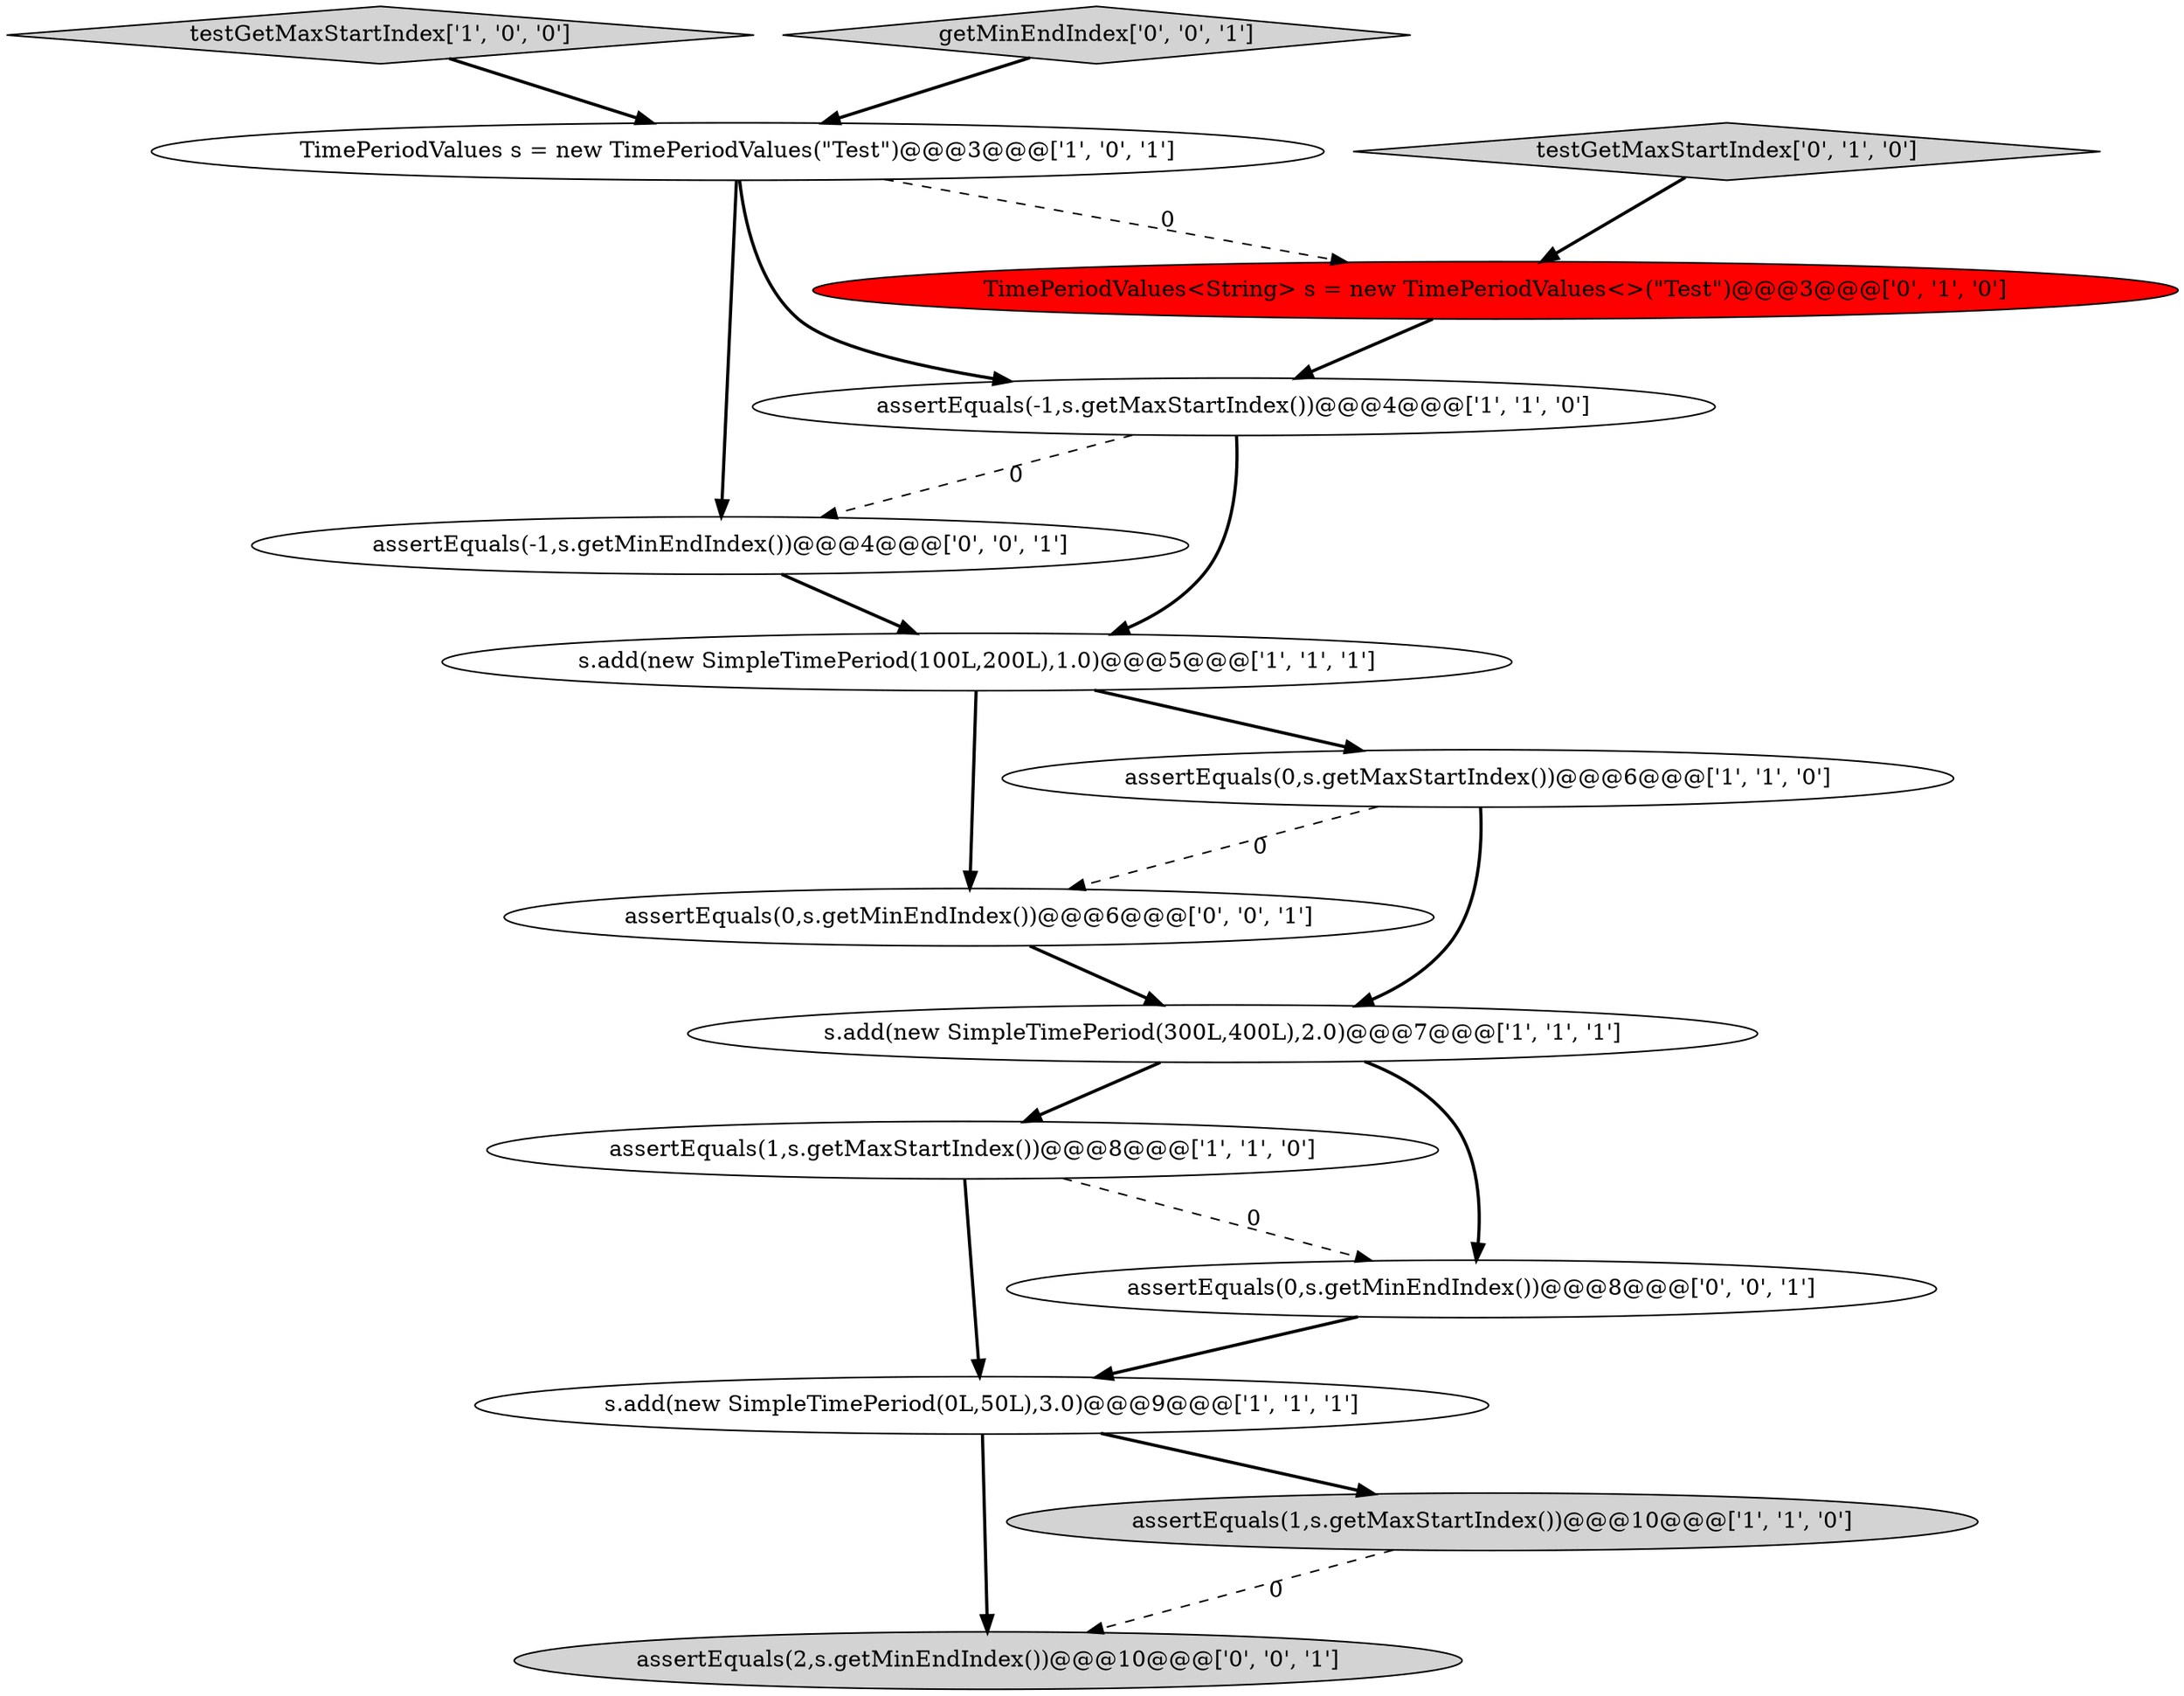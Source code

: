 digraph {
6 [style = filled, label = "assertEquals(1,s.getMaxStartIndex())@@@8@@@['1', '1', '0']", fillcolor = white, shape = ellipse image = "AAA0AAABBB1BBB"];
7 [style = filled, label = "s.add(new SimpleTimePeriod(0L,50L),3.0)@@@9@@@['1', '1', '1']", fillcolor = white, shape = ellipse image = "AAA0AAABBB1BBB"];
14 [style = filled, label = "assertEquals(0,s.getMinEndIndex())@@@6@@@['0', '0', '1']", fillcolor = white, shape = ellipse image = "AAA0AAABBB3BBB"];
4 [style = filled, label = "TimePeriodValues s = new TimePeriodValues(\"Test\")@@@3@@@['1', '0', '1']", fillcolor = white, shape = ellipse image = "AAA0AAABBB1BBB"];
11 [style = filled, label = "assertEquals(-1,s.getMinEndIndex())@@@4@@@['0', '0', '1']", fillcolor = white, shape = ellipse image = "AAA0AAABBB3BBB"];
12 [style = filled, label = "assertEquals(0,s.getMinEndIndex())@@@8@@@['0', '0', '1']", fillcolor = white, shape = ellipse image = "AAA0AAABBB3BBB"];
8 [style = filled, label = "testGetMaxStartIndex['1', '0', '0']", fillcolor = lightgray, shape = diamond image = "AAA0AAABBB1BBB"];
13 [style = filled, label = "assertEquals(2,s.getMinEndIndex())@@@10@@@['0', '0', '1']", fillcolor = lightgray, shape = ellipse image = "AAA0AAABBB3BBB"];
0 [style = filled, label = "s.add(new SimpleTimePeriod(100L,200L),1.0)@@@5@@@['1', '1', '1']", fillcolor = white, shape = ellipse image = "AAA0AAABBB1BBB"];
3 [style = filled, label = "assertEquals(1,s.getMaxStartIndex())@@@10@@@['1', '1', '0']", fillcolor = lightgray, shape = ellipse image = "AAA0AAABBB1BBB"];
5 [style = filled, label = "assertEquals(-1,s.getMaxStartIndex())@@@4@@@['1', '1', '0']", fillcolor = white, shape = ellipse image = "AAA0AAABBB1BBB"];
2 [style = filled, label = "s.add(new SimpleTimePeriod(300L,400L),2.0)@@@7@@@['1', '1', '1']", fillcolor = white, shape = ellipse image = "AAA0AAABBB1BBB"];
9 [style = filled, label = "testGetMaxStartIndex['0', '1', '0']", fillcolor = lightgray, shape = diamond image = "AAA0AAABBB2BBB"];
1 [style = filled, label = "assertEquals(0,s.getMaxStartIndex())@@@6@@@['1', '1', '0']", fillcolor = white, shape = ellipse image = "AAA0AAABBB1BBB"];
15 [style = filled, label = "getMinEndIndex['0', '0', '1']", fillcolor = lightgray, shape = diamond image = "AAA0AAABBB3BBB"];
10 [style = filled, label = "TimePeriodValues<String> s = new TimePeriodValues<>(\"Test\")@@@3@@@['0', '1', '0']", fillcolor = red, shape = ellipse image = "AAA1AAABBB2BBB"];
7->13 [style = bold, label=""];
1->14 [style = dashed, label="0"];
2->6 [style = bold, label=""];
9->10 [style = bold, label=""];
3->13 [style = dashed, label="0"];
12->7 [style = bold, label=""];
7->3 [style = bold, label=""];
2->12 [style = bold, label=""];
6->12 [style = dashed, label="0"];
0->14 [style = bold, label=""];
11->0 [style = bold, label=""];
10->5 [style = bold, label=""];
5->0 [style = bold, label=""];
5->11 [style = dashed, label="0"];
0->1 [style = bold, label=""];
15->4 [style = bold, label=""];
1->2 [style = bold, label=""];
14->2 [style = bold, label=""];
8->4 [style = bold, label=""];
6->7 [style = bold, label=""];
4->11 [style = bold, label=""];
4->10 [style = dashed, label="0"];
4->5 [style = bold, label=""];
}
